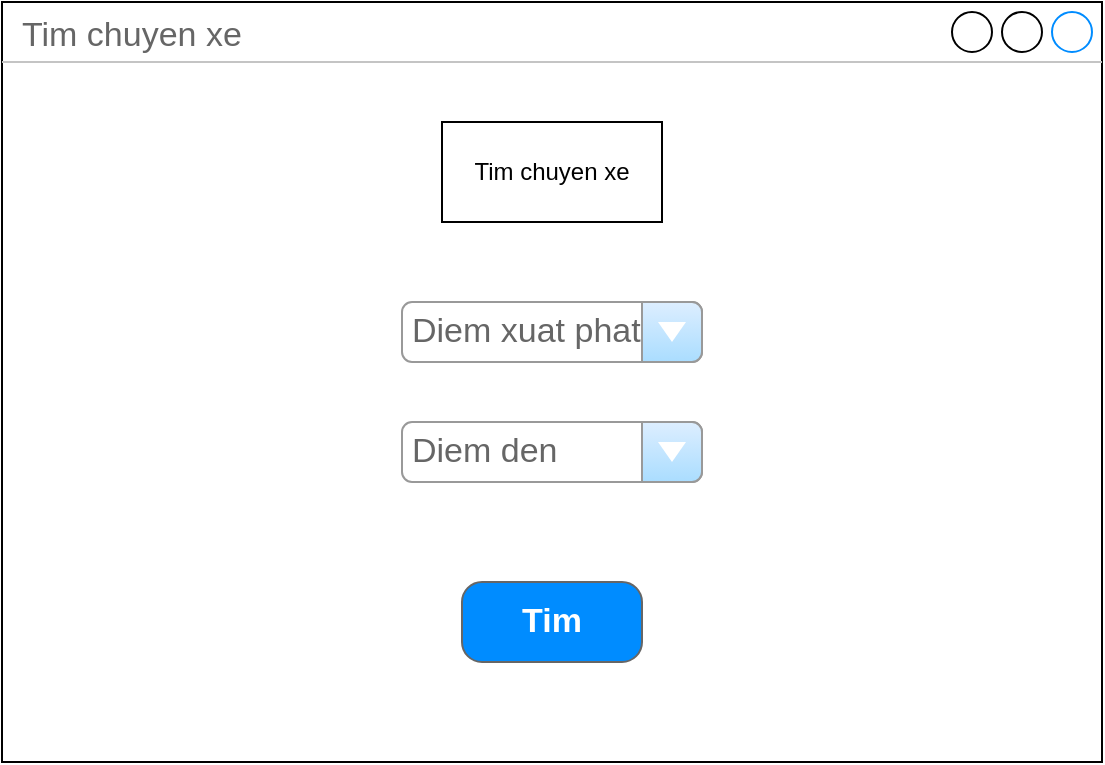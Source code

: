 <mxfile version="22.0.8" type="device">
  <diagram name="Page-1" id="ben2kIiIfCoBEz7OFsYk">
    <mxGraphModel dx="1434" dy="1839" grid="1" gridSize="10" guides="1" tooltips="1" connect="1" arrows="1" fold="1" page="1" pageScale="1" pageWidth="850" pageHeight="1100" math="0" shadow="0">
      <root>
        <mxCell id="0" />
        <mxCell id="1" parent="0" />
        <mxCell id="Zk7HNToO3OFMtX9oZNZT-54" value="Tim chuyen xe" style="strokeWidth=1;shadow=0;dashed=0;align=center;html=1;shape=mxgraph.mockup.containers.window;align=left;verticalAlign=top;spacingLeft=8;strokeColor2=#008cff;strokeColor3=#c4c4c4;fontColor=#666666;mainText=;fontSize=17;labelBackgroundColor=none;whiteSpace=wrap;rounded=1;" parent="1" vertex="1">
          <mxGeometry x="160" y="-120" width="550" height="380" as="geometry" />
        </mxCell>
        <mxCell id="Zk7HNToO3OFMtX9oZNZT-163" value="Diem xuat phat" style="strokeWidth=1;shadow=0;dashed=0;align=center;html=1;shape=mxgraph.mockup.forms.comboBox;strokeColor=#999999;fillColor=#ddeeff;align=left;fillColor2=#aaddff;mainText=;fontColor=#666666;fontSize=17;spacingLeft=3;rounded=1;" parent="1" vertex="1">
          <mxGeometry x="360" y="30" width="150" height="30" as="geometry" />
        </mxCell>
        <mxCell id="Zk7HNToO3OFMtX9oZNZT-164" value="Diem den" style="strokeWidth=1;shadow=0;dashed=0;align=center;html=1;shape=mxgraph.mockup.forms.comboBox;strokeColor=#999999;fillColor=#ddeeff;align=left;fillColor2=#aaddff;mainText=;fontColor=#666666;fontSize=17;spacingLeft=3;rounded=1;" parent="1" vertex="1">
          <mxGeometry x="360" y="90" width="150" height="30" as="geometry" />
        </mxCell>
        <mxCell id="Zk7HNToO3OFMtX9oZNZT-165" value="Tim" style="strokeWidth=1;shadow=0;dashed=0;align=center;html=1;shape=mxgraph.mockup.buttons.button;strokeColor=#666666;fontColor=#ffffff;mainText=;buttonStyle=round;fontSize=17;fontStyle=1;fillColor=#008cff;whiteSpace=wrap;rounded=1;" parent="1" vertex="1">
          <mxGeometry x="390" y="170" width="90" height="40" as="geometry" />
        </mxCell>
        <mxCell id="XdHTP9RN4XRd6DVnCNCg-2" value="Tim chuyen xe" style="html=1;whiteSpace=wrap;" vertex="1" parent="1">
          <mxGeometry x="380" y="-60" width="110" height="50" as="geometry" />
        </mxCell>
      </root>
    </mxGraphModel>
  </diagram>
</mxfile>
